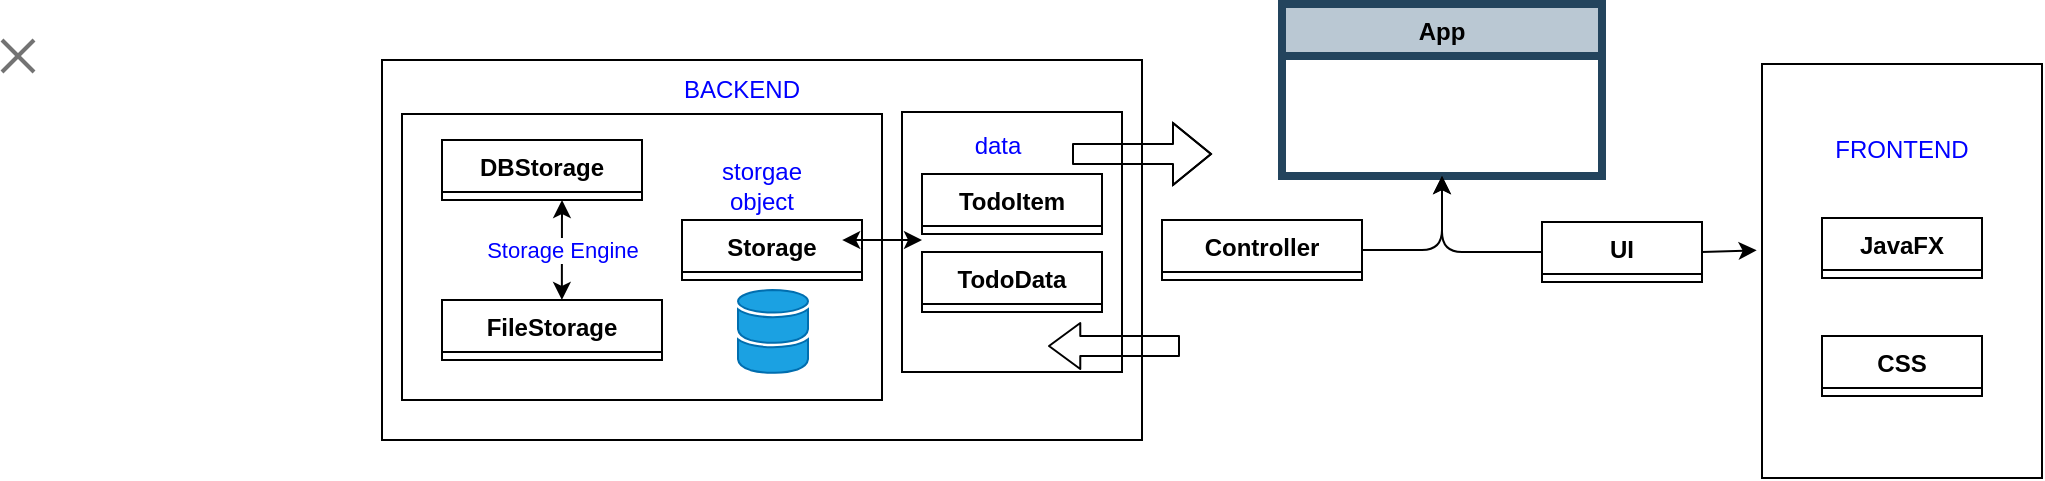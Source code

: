 <mxfile>
    <diagram id="SdBEuF2a8lLN3GQKlFG6" name="Page-1">
        <mxGraphModel dx="1321" dy="379" grid="1" gridSize="10" guides="1" tooltips="1" connect="1" arrows="1" fold="1" page="1" pageScale="1" pageWidth="850" pageHeight="1100" math="0" shadow="0">
            <root>
                <mxCell id="0"/>
                <mxCell id="1" parent="0"/>
                <mxCell id="71" value="" style="dashed=0;aspect=fixed;verticalLabelPosition=bottom;verticalAlign=top;align=center;shape=mxgraph.gmdl.x;strokeColor=#737373;fillColor=#737373;shadow=0;strokeWidth=2;sketch=0;" parent="1" vertex="1">
                    <mxGeometry x="-180" y="390" width="16" height="16" as="geometry"/>
                </mxCell>
                <mxCell id="155" value="" style="group" vertex="1" connectable="0" parent="1">
                    <mxGeometry x="10" y="372" width="830" height="237" as="geometry"/>
                </mxCell>
                <mxCell id="130" value="" style="rounded=0;whiteSpace=wrap;html=1;fillColor=none;" vertex="1" parent="155">
                    <mxGeometry y="28" width="380" height="190" as="geometry"/>
                </mxCell>
                <mxCell id="131" value="" style="rounded=0;whiteSpace=wrap;html=1;fillColor=none;" vertex="1" parent="155">
                    <mxGeometry x="260" y="54" width="110" height="130" as="geometry"/>
                </mxCell>
                <mxCell id="75" value="App" style="swimlane;fontStyle=1;align=center;verticalAlign=top;childLayout=stackLayout;horizontal=1;startSize=26;horizontalStack=0;resizeParent=1;resizeParentMax=0;resizeLast=0;collapsible=1;marginBottom=0;whiteSpace=wrap;html=1;fillColor=#bac8d3;strokeColor=#23445d;strokeWidth=4;" vertex="1" parent="155">
                    <mxGeometry x="450" width="160" height="86" as="geometry"/>
                </mxCell>
                <mxCell id="76" value="FileStorage" style="swimlane;fontStyle=1;align=center;verticalAlign=top;childLayout=stackLayout;horizontal=1;startSize=26;horizontalStack=0;resizeParent=1;resizeParentMax=0;resizeLast=0;collapsible=1;marginBottom=0;whiteSpace=wrap;html=1;" vertex="1" collapsed="1" parent="155">
                    <mxGeometry x="30" y="148" width="110" height="30" as="geometry">
                        <mxRectangle x="70" y="590" width="200" height="198" as="alternateBounds"/>
                    </mxGeometry>
                </mxCell>
                <mxCell id="77" value="- todoData: TodoData" style="text;strokeColor=none;fillColor=none;align=left;verticalAlign=top;spacingLeft=4;spacingRight=4;overflow=hidden;rotatable=0;points=[[0,0.5],[1,0.5]];portConstraint=eastwest;whiteSpace=wrap;html=1;" vertex="1" parent="76">
                    <mxGeometry y="26" width="200" height="26" as="geometry"/>
                </mxCell>
                <mxCell id="78" value="- todoItems: ObservableList (TodoItem) *Generic Type: Convert ( ) to the correct type*" style="text;strokeColor=none;fillColor=none;align=left;verticalAlign=top;spacingLeft=4;spacingRight=4;overflow=hidden;rotatable=0;points=[[0,0.5],[1,0.5]];portConstraint=eastwest;whiteSpace=wrap;html=1;" vertex="1" parent="76">
                    <mxGeometry y="52" width="200" height="68" as="geometry"/>
                </mxCell>
                <mxCell id="79" value="- getTodoData(): TodoData" style="text;strokeColor=none;fillColor=none;align=left;verticalAlign=top;spacingLeft=4;spacingRight=4;overflow=hidden;rotatable=0;points=[[0,0.5],[1,0.5]];portConstraint=eastwest;whiteSpace=wrap;html=1;" vertex="1" parent="76">
                    <mxGeometry y="120" width="200" height="26" as="geometry"/>
                </mxCell>
                <mxCell id="80" value="- addTodItem(TodoItem item): void" style="text;strokeColor=none;fillColor=none;align=left;verticalAlign=top;spacingLeft=4;spacingRight=4;overflow=hidden;rotatable=0;points=[[0,0.5],[1,0.5]];portConstraint=eastwest;whiteSpace=wrap;html=1;" vertex="1" parent="76">
                    <mxGeometry y="146" width="200" height="26" as="geometry"/>
                </mxCell>
                <mxCell id="81" value="- FileStorage(TodoData todoData): " style="text;strokeColor=none;fillColor=none;align=left;verticalAlign=top;spacingLeft=4;spacingRight=4;overflow=hidden;rotatable=0;points=[[0,0.5],[1,0.5]];portConstraint=eastwest;whiteSpace=wrap;html=1;" vertex="1" parent="76">
                    <mxGeometry y="172" width="200" height="26" as="geometry"/>
                </mxCell>
                <mxCell id="82" value="Storage" style="swimlane;fontStyle=1;align=center;verticalAlign=top;childLayout=stackLayout;horizontal=1;startSize=26;horizontalStack=0;resizeParent=1;resizeParentMax=0;resizeLast=0;collapsible=1;marginBottom=0;whiteSpace=wrap;html=1;" vertex="1" collapsed="1" parent="155">
                    <mxGeometry x="150" y="108" width="90" height="30" as="geometry">
                        <mxRectangle x="210" y="480" width="160" height="78" as="alternateBounds"/>
                    </mxGeometry>
                </mxCell>
                <mxCell id="83" value="- storage: IStorage" style="text;strokeColor=none;fillColor=none;align=left;verticalAlign=top;spacingLeft=4;spacingRight=4;overflow=hidden;rotatable=0;points=[[0,0.5],[1,0.5]];portConstraint=eastwest;whiteSpace=wrap;html=1;" vertex="1" parent="82">
                    <mxGeometry y="26" width="160" height="26" as="geometry"/>
                </mxCell>
                <mxCell id="84" value="- Storage(IStorage storage): " style="text;strokeColor=none;fillColor=none;align=left;verticalAlign=top;spacingLeft=4;spacingRight=4;overflow=hidden;rotatable=0;points=[[0,0.5],[1,0.5]];portConstraint=eastwest;whiteSpace=wrap;html=1;" vertex="1" parent="82">
                    <mxGeometry y="52" width="160" height="26" as="geometry"/>
                </mxCell>
                <mxCell id="85" value="DBStorage" style="swimlane;fontStyle=1;align=center;verticalAlign=top;childLayout=stackLayout;horizontal=1;startSize=26;horizontalStack=0;resizeParent=1;resizeParentMax=0;resizeLast=0;collapsible=1;marginBottom=0;whiteSpace=wrap;html=1;" vertex="1" collapsed="1" parent="155">
                    <mxGeometry x="30" y="68" width="100" height="30" as="geometry">
                        <mxRectangle x="60" y="370" width="160" height="86" as="alternateBounds"/>
                    </mxGeometry>
                </mxCell>
                <mxCell id="86" value="TodoData" style="swimlane;fontStyle=1;align=center;verticalAlign=top;childLayout=stackLayout;horizontal=1;startSize=26;horizontalStack=0;resizeParent=1;resizeParentMax=0;resizeLast=0;collapsible=1;marginBottom=0;whiteSpace=wrap;html=1;" vertex="1" collapsed="1" parent="155">
                    <mxGeometry x="270" y="124" width="90" height="30" as="geometry">
                        <mxRectangle x="435" y="400" width="170" height="336" as="alternateBounds"/>
                    </mxGeometry>
                </mxCell>
                <mxCell id="87" value="- todoItems: ObservableList (TodoItem) *Generic Type: Convert ( ) to the correct type*" style="text;strokeColor=none;fillColor=none;align=left;verticalAlign=top;spacingLeft=4;spacingRight=4;overflow=hidden;rotatable=0;points=[[0,0.5],[1,0.5]];portConstraint=eastwest;whiteSpace=wrap;html=1;" vertex="1" parent="86">
                    <mxGeometry y="26" width="170" height="74" as="geometry"/>
                </mxCell>
                <mxCell id="88" value="- formatter: DateTimeFormatter" style="text;strokeColor=none;fillColor=none;align=left;verticalAlign=top;spacingLeft=4;spacingRight=4;overflow=hidden;rotatable=0;points=[[0,0.5],[1,0.5]];portConstraint=eastwest;whiteSpace=wrap;html=1;" vertex="1" parent="86">
                    <mxGeometry y="100" width="170" height="40" as="geometry"/>
                </mxCell>
                <mxCell id="89" value="- getTodoItems(): ObservableList (TodoItem) *Generic Type: Convert ( ) to the correct type*" style="text;strokeColor=none;fillColor=none;align=left;verticalAlign=top;spacingLeft=4;spacingRight=4;overflow=hidden;rotatable=0;points=[[0,0.5],[1,0.5]];portConstraint=eastwest;whiteSpace=wrap;html=1;" vertex="1" parent="86">
                    <mxGeometry y="140" width="170" height="50" as="geometry"/>
                </mxCell>
                <mxCell id="90" value="- addTodItem(TodoItem item): void" style="text;strokeColor=none;fillColor=none;align=left;verticalAlign=top;spacingLeft=4;spacingRight=4;overflow=hidden;rotatable=0;points=[[0,0.5],[1,0.5]];portConstraint=eastwest;whiteSpace=wrap;html=1;" vertex="1" parent="86">
                    <mxGeometry y="190" width="170" height="40" as="geometry"/>
                </mxCell>
                <mxCell id="91" value="- getFormatter(): DateTimeFormatter" style="text;strokeColor=none;fillColor=none;align=left;verticalAlign=top;spacingLeft=4;spacingRight=4;overflow=hidden;rotatable=0;points=[[0,0.5],[1,0.5]];portConstraint=eastwest;whiteSpace=wrap;html=1;" vertex="1" parent="86">
                    <mxGeometry y="230" width="170" height="40" as="geometry"/>
                </mxCell>
                <mxCell id="92" value="- deleteTodoItem(TodoItem item): void" style="text;strokeColor=none;fillColor=none;align=left;verticalAlign=top;spacingLeft=4;spacingRight=4;overflow=hidden;rotatable=0;points=[[0,0.5],[1,0.5]];portConstraint=eastwest;whiteSpace=wrap;html=1;" vertex="1" parent="86">
                    <mxGeometry y="270" width="170" height="40" as="geometry"/>
                </mxCell>
                <mxCell id="93" value="- TodoData(): " style="text;strokeColor=none;fillColor=none;align=left;verticalAlign=top;spacingLeft=4;spacingRight=4;overflow=hidden;rotatable=0;points=[[0,0.5],[1,0.5]];portConstraint=eastwest;whiteSpace=wrap;html=1;" vertex="1" parent="86">
                    <mxGeometry y="310" width="170" height="26" as="geometry"/>
                </mxCell>
                <mxCell id="94" value="TodoItem" style="swimlane;fontStyle=1;align=center;verticalAlign=top;childLayout=stackLayout;horizontal=1;startSize=26;horizontalStack=0;resizeParent=1;resizeParentMax=0;resizeLast=0;collapsible=1;marginBottom=0;whiteSpace=wrap;html=1;" vertex="1" collapsed="1" parent="155">
                    <mxGeometry x="270" y="85" width="90" height="30" as="geometry">
                        <mxRectangle x="424" width="185" height="370" as="alternateBounds"/>
                    </mxGeometry>
                </mxCell>
                <mxCell id="95" value="- shortDescription: String" style="text;strokeColor=none;fillColor=none;align=left;verticalAlign=top;spacingLeft=4;spacingRight=4;overflow=hidden;rotatable=0;points=[[0,0.5],[1,0.5]];portConstraint=eastwest;whiteSpace=wrap;html=1;" vertex="1" parent="94">
                    <mxGeometry y="26" width="185" height="26" as="geometry"/>
                </mxCell>
                <mxCell id="96" value="- details: String" style="text;strokeColor=none;fillColor=none;align=left;verticalAlign=top;spacingLeft=4;spacingRight=4;overflow=hidden;rotatable=0;points=[[0,0.5],[1,0.5]];portConstraint=eastwest;whiteSpace=wrap;html=1;" vertex="1" parent="94">
                    <mxGeometry y="52" width="185" height="26" as="geometry"/>
                </mxCell>
                <mxCell id="97" value="- deadline: LocalDate" style="text;strokeColor=none;fillColor=none;align=left;verticalAlign=top;spacingLeft=4;spacingRight=4;overflow=hidden;rotatable=0;points=[[0,0.5],[1,0.5]];portConstraint=eastwest;whiteSpace=wrap;html=1;" vertex="1" parent="94">
                    <mxGeometry y="78" width="185" height="26" as="geometry"/>
                </mxCell>
                <mxCell id="98" value="- getShortDescription(): String" style="text;strokeColor=none;fillColor=none;align=left;verticalAlign=top;spacingLeft=4;spacingRight=4;overflow=hidden;rotatable=0;points=[[0,0.5],[1,0.5]];portConstraint=eastwest;whiteSpace=wrap;html=1;" vertex="1" parent="94">
                    <mxGeometry y="104" width="185" height="26" as="geometry"/>
                </mxCell>
                <mxCell id="99" value="- setShortDescription(String shortDescription): void" style="text;strokeColor=none;fillColor=none;align=left;verticalAlign=top;spacingLeft=4;spacingRight=4;overflow=hidden;rotatable=0;points=[[0,0.5],[1,0.5]];portConstraint=eastwest;whiteSpace=wrap;html=1;" vertex="1" parent="94">
                    <mxGeometry y="130" width="185" height="40" as="geometry"/>
                </mxCell>
                <mxCell id="100" value="- getDetails(): String" style="text;strokeColor=none;fillColor=none;align=left;verticalAlign=top;spacingLeft=4;spacingRight=4;overflow=hidden;rotatable=0;points=[[0,0.5],[1,0.5]];portConstraint=eastwest;whiteSpace=wrap;html=1;" vertex="1" parent="94">
                    <mxGeometry y="170" width="185" height="26" as="geometry"/>
                </mxCell>
                <mxCell id="101" value="- setDetails(String details): void" style="text;strokeColor=none;fillColor=none;align=left;verticalAlign=top;spacingLeft=4;spacingRight=4;overflow=hidden;rotatable=0;points=[[0,0.5],[1,0.5]];portConstraint=eastwest;whiteSpace=wrap;html=1;" vertex="1" parent="94">
                    <mxGeometry y="196" width="185" height="26" as="geometry"/>
                </mxCell>
                <mxCell id="102" value="- getDeadline(): LocalDate" style="text;strokeColor=none;fillColor=none;align=left;verticalAlign=top;spacingLeft=4;spacingRight=4;overflow=hidden;rotatable=0;points=[[0,0.5],[1,0.5]];portConstraint=eastwest;whiteSpace=wrap;html=1;" vertex="1" parent="94">
                    <mxGeometry y="222" width="185" height="26" as="geometry"/>
                </mxCell>
                <mxCell id="103" value="- setDeadline(LocalDate deadline): void" style="text;strokeColor=none;fillColor=none;align=left;verticalAlign=top;spacingLeft=4;spacingRight=4;overflow=hidden;rotatable=0;points=[[0,0.5],[1,0.5]];portConstraint=eastwest;whiteSpace=wrap;html=1;" vertex="1" parent="94">
                    <mxGeometry y="248" width="185" height="42" as="geometry"/>
                </mxCell>
                <mxCell id="104" value="- toString(): String" style="text;strokeColor=none;fillColor=none;align=left;verticalAlign=top;spacingLeft=4;spacingRight=4;overflow=hidden;rotatable=0;points=[[0,0.5],[1,0.5]];portConstraint=eastwest;whiteSpace=wrap;html=1;" vertex="1" parent="94">
                    <mxGeometry y="290" width="185" height="26" as="geometry"/>
                </mxCell>
                <mxCell id="105" value="- TodoItem(String shortDescription, String details, LocalDate deadline): " style="text;strokeColor=none;fillColor=none;align=left;verticalAlign=top;spacingLeft=4;spacingRight=4;overflow=hidden;rotatable=0;points=[[0,0.5],[1,0.5]];portConstraint=eastwest;whiteSpace=wrap;html=1;" vertex="1" parent="94">
                    <mxGeometry y="316" width="185" height="54" as="geometry"/>
                </mxCell>
                <mxCell id="106" value="Controller" style="swimlane;fontStyle=1;align=center;verticalAlign=top;childLayout=stackLayout;horizontal=1;startSize=26;horizontalStack=0;resizeParent=1;resizeParentMax=0;resizeLast=0;collapsible=1;marginBottom=0;whiteSpace=wrap;html=1;" vertex="1" collapsed="1" parent="155">
                    <mxGeometry x="390" y="108" width="100" height="30" as="geometry">
                        <mxRectangle x="650" y="370" width="160" height="1114" as="alternateBounds"/>
                    </mxGeometry>
                </mxCell>
                <mxCell id="107" value="- todoItems: List (TodoItem) *Generic Type: Convert ( ) to the correct type*" style="text;strokeColor=none;fillColor=none;align=left;verticalAlign=top;spacingLeft=4;spacingRight=4;overflow=hidden;rotatable=0;points=[[0,0.5],[1,0.5]];portConstraint=eastwest;whiteSpace=wrap;html=1;" vertex="1" parent="106">
                    <mxGeometry y="26" width="160" height="54" as="geometry"/>
                </mxCell>
                <mxCell id="108" value="- todoListView: ListView (TodoItem) *Generic Type: Convert ( ) to the correct type*" style="text;strokeColor=none;fillColor=none;align=left;verticalAlign=top;spacingLeft=4;spacingRight=4;overflow=hidden;rotatable=0;points=[[0,0.5],[1,0.5]];portConstraint=eastwest;whiteSpace=wrap;html=1;" vertex="1" parent="106">
                    <mxGeometry y="80" width="160" height="60" as="geometry"/>
                </mxCell>
                <mxCell id="109" value="- itemDetailTextArea: TextArea" style="text;strokeColor=none;fillColor=none;align=left;verticalAlign=top;spacingLeft=4;spacingRight=4;overflow=hidden;rotatable=0;points=[[0,0.5],[1,0.5]];portConstraint=eastwest;whiteSpace=wrap;html=1;" vertex="1" parent="106">
                    <mxGeometry y="140" width="160" height="40" as="geometry"/>
                </mxCell>
                <mxCell id="110" value="- deadlineLabel: Label" style="text;strokeColor=none;fillColor=none;align=left;verticalAlign=top;spacingLeft=4;spacingRight=4;overflow=hidden;rotatable=0;points=[[0,0.5],[1,0.5]];portConstraint=eastwest;whiteSpace=wrap;html=1;" vertex="1" parent="106">
                    <mxGeometry y="180" width="160" height="30" as="geometry"/>
                </mxCell>
                <mxCell id="111" value="- mainBorderPane: BorderPane" style="text;strokeColor=none;fillColor=none;align=left;verticalAlign=top;spacingLeft=4;spacingRight=4;overflow=hidden;rotatable=0;points=[[0,0.5],[1,0.5]];portConstraint=eastwest;whiteSpace=wrap;html=1;" vertex="1" parent="106">
                    <mxGeometry y="210" width="160" height="40" as="geometry"/>
                </mxCell>
                <mxCell id="112" value="- listContextMenu: ContextMenu" style="text;strokeColor=none;fillColor=none;align=left;verticalAlign=top;spacingLeft=4;spacingRight=4;overflow=hidden;rotatable=0;points=[[0,0.5],[1,0.5]];portConstraint=eastwest;whiteSpace=wrap;html=1;" vertex="1" parent="106">
                    <mxGeometry y="250" width="160" height="40" as="geometry"/>
                </mxCell>
                <mxCell id="113" value="- filterToggleButton: ToggleButton" style="text;strokeColor=none;fillColor=none;align=left;verticalAlign=top;spacingLeft=4;spacingRight=4;overflow=hidden;rotatable=0;points=[[0,0.5],[1,0.5]];portConstraint=eastwest;whiteSpace=wrap;html=1;" vertex="1" parent="106">
                    <mxGeometry y="290" width="160" height="40" as="geometry"/>
                </mxCell>
                <mxCell id="114" value="- filteredList: FilteredList (TodoItem) *Generic Type: Convert ( ) to the correct type*" style="text;strokeColor=none;fillColor=none;align=left;verticalAlign=top;spacingLeft=4;spacingRight=4;overflow=hidden;rotatable=0;points=[[0,0.5],[1,0.5]];portConstraint=eastwest;whiteSpace=wrap;html=1;" vertex="1" parent="106">
                    <mxGeometry y="330" width="160" height="70" as="geometry"/>
                </mxCell>
                <mxCell id="115" value="- wantAllItems: Predicate (TodoItem) *Generic Type: Convert ( ) to the correct type*" style="text;strokeColor=none;fillColor=none;align=left;verticalAlign=top;spacingLeft=4;spacingRight=4;overflow=hidden;rotatable=0;points=[[0,0.5],[1,0.5]];portConstraint=eastwest;whiteSpace=wrap;html=1;" vertex="1" parent="106">
                    <mxGeometry y="400" width="160" height="70" as="geometry"/>
                </mxCell>
                <mxCell id="116" value="- wantTodayItems: Predicate (TodoItem) *Generic Type: Convert ( ) to the correct type*" style="text;strokeColor=none;fillColor=none;align=left;verticalAlign=top;spacingLeft=4;spacingRight=4;overflow=hidden;rotatable=0;points=[[0,0.5],[1,0.5]];portConstraint=eastwest;whiteSpace=wrap;html=1;" vertex="1" parent="106">
                    <mxGeometry y="470" width="160" height="70" as="geometry"/>
                </mxCell>
                <mxCell id="117" value="- initialize(): void" style="text;strokeColor=none;fillColor=none;align=left;verticalAlign=top;spacingLeft=4;spacingRight=4;overflow=hidden;rotatable=0;points=[[0,0.5],[1,0.5]];portConstraint=eastwest;whiteSpace=wrap;html=1;" vertex="1" parent="106">
                    <mxGeometry y="540" width="160" height="26" as="geometry"/>
                </mxCell>
                <mxCell id="118" value="- handle(ActionEvent actionEvent): void" style="text;strokeColor=none;fillColor=none;align=left;verticalAlign=top;spacingLeft=4;spacingRight=4;overflow=hidden;rotatable=0;points=[[0,0.5],[1,0.5]];portConstraint=eastwest;whiteSpace=wrap;html=1;" vertex="1" parent="106">
                    <mxGeometry y="566" width="160" height="44" as="geometry"/>
                </mxCell>
                <mxCell id="119" value="- changed(ObservableValue (? extends TodoItem) *Generic Type: Convert ( ) to the correct type* observableValue, TodoItem todoItem, TodoItem newValue): void" style="text;strokeColor=none;fillColor=none;align=left;verticalAlign=top;spacingLeft=4;spacingRight=4;overflow=hidden;rotatable=0;points=[[0,0.5],[1,0.5]];portConstraint=eastwest;whiteSpace=wrap;html=1;" vertex="1" parent="106">
                    <mxGeometry y="610" width="160" height="120" as="geometry"/>
                </mxCell>
                <mxCell id="120" value="- test(TodoItem todoItem): boolean" style="text;strokeColor=none;fillColor=none;align=left;verticalAlign=top;spacingLeft=4;spacingRight=4;overflow=hidden;rotatable=0;points=[[0,0.5],[1,0.5]];portConstraint=eastwest;whiteSpace=wrap;html=1;" vertex="1" parent="106">
                    <mxGeometry y="730" width="160" height="40" as="geometry"/>
                </mxCell>
                <mxCell id="121" value="- test(TodoItem todoItem): boolean" style="text;strokeColor=none;fillColor=none;align=left;verticalAlign=top;spacingLeft=4;spacingRight=4;overflow=hidden;rotatable=0;points=[[0,0.5],[1,0.5]];portConstraint=eastwest;whiteSpace=wrap;html=1;" vertex="1" parent="106">
                    <mxGeometry y="770" width="160" height="40" as="geometry"/>
                </mxCell>
                <mxCell id="122" value="- compare(TodoItem todoItem, TodoItem t1): int" style="text;strokeColor=none;fillColor=none;align=left;verticalAlign=top;spacingLeft=4;spacingRight=4;overflow=hidden;rotatable=0;points=[[0,0.5],[1,0.5]];portConstraint=eastwest;whiteSpace=wrap;html=1;" vertex="1" parent="106">
                    <mxGeometry y="810" width="160" height="40" as="geometry"/>
                </mxCell>
                <mxCell id="123" value="- call(ListView (TodoItem) *Generic Type: Convert ( ) to the correct type* todoItemListView): ListCell (TodoItem) *Generic Type: Convert ( ) to the correct type*" style="text;strokeColor=none;fillColor=none;align=left;verticalAlign=top;spacingLeft=4;spacingRight=4;overflow=hidden;rotatable=0;points=[[0,0.5],[1,0.5]];portConstraint=eastwest;whiteSpace=wrap;html=1;" vertex="1" parent="106">
                    <mxGeometry y="850" width="160" height="50" as="geometry"/>
                </mxCell>
                <mxCell id="124" value="- updateItem(TodoItem todoItem, boolean empty): void" style="text;strokeColor=none;fillColor=none;align=left;verticalAlign=top;spacingLeft=4;spacingRight=4;overflow=hidden;rotatable=0;points=[[0,0.5],[1,0.5]];portConstraint=eastwest;whiteSpace=wrap;html=1;" vertex="1" parent="106">
                    <mxGeometry y="900" width="160" height="50" as="geometry"/>
                </mxCell>
                <mxCell id="125" value="- showNewItemDialog(): void" style="text;strokeColor=none;fillColor=none;align=left;verticalAlign=top;spacingLeft=4;spacingRight=4;overflow=hidden;rotatable=0;points=[[0,0.5],[1,0.5]];portConstraint=eastwest;whiteSpace=wrap;html=1;" vertex="1" parent="106">
                    <mxGeometry y="950" width="160" height="40" as="geometry"/>
                </mxCell>
                <mxCell id="126" value="- iconDeleteItem(): void" style="text;strokeColor=none;fillColor=none;align=left;verticalAlign=top;spacingLeft=4;spacingRight=4;overflow=hidden;rotatable=0;points=[[0,0.5],[1,0.5]];portConstraint=eastwest;whiteSpace=wrap;html=1;" vertex="1" parent="106">
                    <mxGeometry y="990" width="160" height="26" as="geometry"/>
                </mxCell>
                <mxCell id="127" value="- handleClickListView(): void" style="text;strokeColor=none;fillColor=none;align=left;verticalAlign=top;spacingLeft=4;spacingRight=4;overflow=hidden;rotatable=0;points=[[0,0.5],[1,0.5]];portConstraint=eastwest;whiteSpace=wrap;html=1;" vertex="1" parent="106">
                    <mxGeometry y="1016" width="160" height="34" as="geometry"/>
                </mxCell>
                <mxCell id="128" value="- handleFilterButton(): void" style="text;strokeColor=none;fillColor=none;align=left;verticalAlign=top;spacingLeft=4;spacingRight=4;overflow=hidden;rotatable=0;points=[[0,0.5],[1,0.5]];portConstraint=eastwest;whiteSpace=wrap;html=1;" vertex="1" parent="106">
                    <mxGeometry y="1050" width="160" height="20" as="geometry"/>
                </mxCell>
                <mxCell id="129" value="- deleteItem(TodoItem item): void" style="text;strokeColor=none;fillColor=none;align=left;verticalAlign=top;spacingLeft=4;spacingRight=4;overflow=hidden;rotatable=0;points=[[0,0.5],[1,0.5]];portConstraint=eastwest;whiteSpace=wrap;html=1;" vertex="1" parent="106">
                    <mxGeometry y="1070" width="160" height="44" as="geometry"/>
                </mxCell>
                <mxCell id="132" value="" style="rounded=0;whiteSpace=wrap;html=1;fillColor=none;" vertex="1" parent="155">
                    <mxGeometry x="10" y="55" width="240" height="143" as="geometry"/>
                </mxCell>
                <mxCell id="134" value="" style="shape=flexArrow;endArrow=classic;html=1;" edge="1" parent="155">
                    <mxGeometry width="50" height="50" relative="1" as="geometry">
                        <mxPoint x="345" y="75" as="sourcePoint"/>
                        <mxPoint x="415" y="75" as="targetPoint"/>
                        <Array as="points">
                            <mxPoint x="355" y="75"/>
                        </Array>
                    </mxGeometry>
                </mxCell>
                <mxCell id="136" value="" style="shape=flexArrow;endArrow=classic;html=1;endWidth=12;endSize=4.88;" edge="1" parent="155">
                    <mxGeometry width="50" height="50" relative="1" as="geometry">
                        <mxPoint x="399" y="171" as="sourcePoint"/>
                        <mxPoint x="333" y="171" as="targetPoint"/>
                    </mxGeometry>
                </mxCell>
                <mxCell id="138" value="" style="endArrow=classic;startArrow=classic;html=1;exitX=0.333;exitY=0.65;exitDx=0;exitDy=0;exitPerimeter=0;" edge="1" parent="155" source="132">
                    <mxGeometry width="50" height="50" relative="1" as="geometry">
                        <mxPoint x="40" y="148" as="sourcePoint"/>
                        <mxPoint x="90" y="98" as="targetPoint"/>
                    </mxGeometry>
                </mxCell>
                <mxCell id="139" value="&lt;font color=&quot;#0000ff&quot;&gt;Storage Engine&lt;/font&gt;" style="edgeLabel;html=1;align=center;verticalAlign=middle;resizable=0;points=[];" vertex="1" connectable="0" parent="138">
                    <mxGeometry x="-0.308" relative="1" as="geometry">
                        <mxPoint y="-8" as="offset"/>
                    </mxGeometry>
                </mxCell>
                <mxCell id="140" value="&lt;font color=&quot;#0000ff&quot;&gt;storgae object&lt;/font&gt;" style="text;html=1;strokeColor=none;fillColor=none;align=center;verticalAlign=middle;whiteSpace=wrap;rounded=0;" vertex="1" parent="155">
                    <mxGeometry x="160" y="76" width="60" height="30" as="geometry"/>
                </mxCell>
                <mxCell id="141" value="&lt;font color=&quot;#0000ff&quot;&gt;data&lt;/font&gt;" style="text;html=1;strokeColor=none;fillColor=none;align=center;verticalAlign=middle;whiteSpace=wrap;rounded=0;" vertex="1" parent="155">
                    <mxGeometry x="278" y="59" width="60" height="23" as="geometry"/>
                </mxCell>
                <mxCell id="143" value="&lt;font color=&quot;#0000ff&quot;&gt;BACKEND&lt;/font&gt;" style="text;html=1;strokeColor=none;fillColor=none;align=center;verticalAlign=middle;whiteSpace=wrap;rounded=0;" vertex="1" parent="155">
                    <mxGeometry x="150" y="28" width="60" height="30" as="geometry"/>
                </mxCell>
                <mxCell id="144" value="" style="rounded=0;whiteSpace=wrap;html=1;fillColor=none;" vertex="1" parent="155">
                    <mxGeometry x="690" y="30" width="140" height="207" as="geometry"/>
                </mxCell>
                <mxCell id="145" value="&lt;font color=&quot;#0000ff&quot;&gt;FRONTEND&lt;/font&gt;" style="text;html=1;strokeColor=none;fillColor=none;align=center;verticalAlign=middle;whiteSpace=wrap;rounded=0;" vertex="1" parent="155">
                    <mxGeometry x="730" y="58" width="60" height="30" as="geometry"/>
                </mxCell>
                <mxCell id="146" value="UI" style="swimlane;fontStyle=1;align=center;verticalAlign=top;childLayout=stackLayout;horizontal=1;startSize=26;horizontalStack=0;resizeParent=1;resizeParentMax=0;resizeLast=0;collapsible=1;marginBottom=0;whiteSpace=wrap;html=1;" vertex="1" collapsed="1" parent="155">
                    <mxGeometry x="580" y="109" width="80" height="30" as="geometry">
                        <mxRectangle x="530" y="478" width="160" height="86" as="alternateBounds"/>
                    </mxGeometry>
                </mxCell>
                <mxCell id="147" value="JavaFX" style="swimlane;fontStyle=1;align=center;verticalAlign=top;childLayout=stackLayout;horizontal=1;startSize=26;horizontalStack=0;resizeParent=1;resizeParentMax=0;resizeLast=0;collapsible=1;marginBottom=0;whiteSpace=wrap;html=1;" vertex="1" collapsed="1" parent="155">
                    <mxGeometry x="720" y="107" width="80" height="30" as="geometry">
                        <mxRectangle x="530" y="478" width="160" height="86" as="alternateBounds"/>
                    </mxGeometry>
                </mxCell>
                <mxCell id="148" value="CSS" style="swimlane;fontStyle=1;align=center;verticalAlign=top;childLayout=stackLayout;horizontal=1;startSize=26;horizontalStack=0;resizeParent=1;resizeParentMax=0;resizeLast=0;collapsible=1;marginBottom=0;whiteSpace=wrap;html=1;" vertex="1" collapsed="1" parent="155">
                    <mxGeometry x="720" y="166" width="80" height="30" as="geometry">
                        <mxRectangle x="530" y="478" width="160" height="86" as="alternateBounds"/>
                    </mxGeometry>
                </mxCell>
                <mxCell id="150" value="" style="sketch=0;shadow=0;dashed=0;html=1;strokeColor=#006EAF;labelPosition=center;verticalLabelPosition=bottom;verticalAlign=top;outlineConnect=0;align=center;shape=mxgraph.office.databases.database_mini_2;fillColor=#1ba1e2;labelBackgroundColor=#0000CC;fontColor=#ffffff;" vertex="1" parent="155">
                    <mxGeometry x="178" y="143" width="35" height="42" as="geometry"/>
                </mxCell>
                <mxCell id="151" value="" style="endArrow=classic;startArrow=classic;html=1;fontColor=#0000FF;exitX=0.917;exitY=0.441;exitDx=0;exitDy=0;exitPerimeter=0;" edge="1" parent="155" source="132">
                    <mxGeometry width="50" height="50" relative="1" as="geometry">
                        <mxPoint x="170" y="298" as="sourcePoint"/>
                        <mxPoint x="270" y="118" as="targetPoint"/>
                    </mxGeometry>
                </mxCell>
                <mxCell id="152" value="" style="endArrow=classic;html=1;fontColor=#0000FF;exitX=1;exitY=0.5;exitDx=0;exitDy=0;entryX=0.5;entryY=1;entryDx=0;entryDy=0;" edge="1" parent="155" source="106" target="75">
                    <mxGeometry width="50" height="50" relative="1" as="geometry">
                        <mxPoint x="510" y="158" as="sourcePoint"/>
                        <mxPoint x="560" y="108" as="targetPoint"/>
                        <Array as="points">
                            <mxPoint x="530" y="123"/>
                        </Array>
                    </mxGeometry>
                </mxCell>
                <mxCell id="153" value="" style="endArrow=classic;html=1;fontColor=#0000FF;exitX=0;exitY=0.5;exitDx=0;exitDy=0;entryX=0.5;entryY=1;entryDx=0;entryDy=0;" edge="1" parent="155" source="146" target="75">
                    <mxGeometry width="50" height="50" relative="1" as="geometry">
                        <mxPoint x="510" y="158" as="sourcePoint"/>
                        <mxPoint x="560" y="108" as="targetPoint"/>
                        <Array as="points">
                            <mxPoint x="530" y="124"/>
                        </Array>
                    </mxGeometry>
                </mxCell>
                <mxCell id="154" value="" style="endArrow=classic;html=1;fontColor=#0000FF;entryX=-0.019;entryY=0.45;entryDx=0;entryDy=0;entryPerimeter=0;exitX=1;exitY=0.5;exitDx=0;exitDy=0;" edge="1" parent="155" source="146" target="144">
                    <mxGeometry width="50" height="50" relative="1" as="geometry">
                        <mxPoint x="510" y="158" as="sourcePoint"/>
                        <mxPoint x="560" y="108" as="targetPoint"/>
                    </mxGeometry>
                </mxCell>
            </root>
        </mxGraphModel>
    </diagram>
</mxfile>